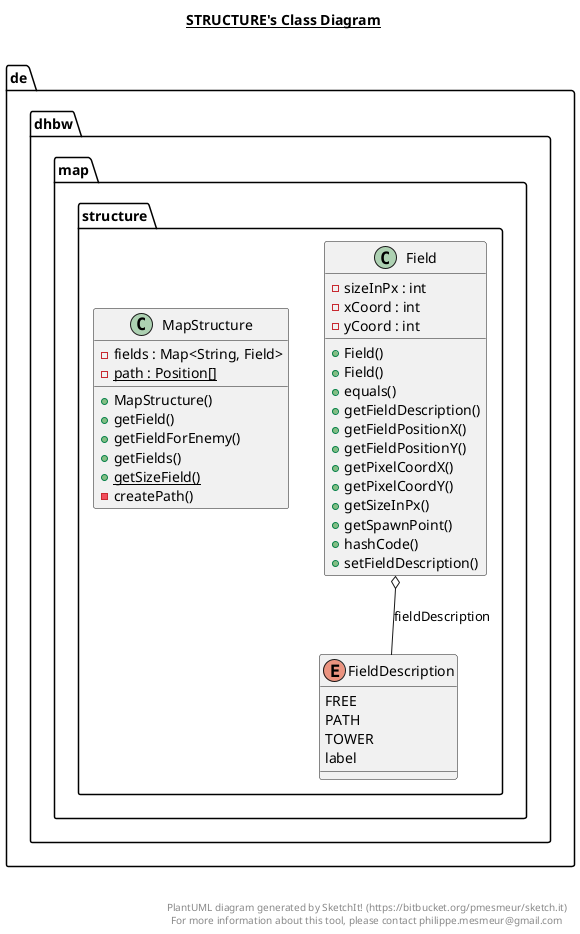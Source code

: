 @startuml

title __STRUCTURE's Class Diagram__\n

  namespace de.dhbw {
    namespace map.structure {
      class de.dhbw.map.structure.Field {
          - sizeInPx : int
          - xCoord : int
          - yCoord : int
          + Field()
          + Field()
          + equals()
          + getFieldDescription()
          + getFieldPositionX()
          + getFieldPositionY()
          + getPixelCoordX()
          + getPixelCoordY()
          + getSizeInPx()
          + getSpawnPoint()
          + hashCode()
          + setFieldDescription()
      }
    }
  }
  

  namespace de.dhbw {
    namespace map.structure {
      enum FieldDescription {
        FREE
        PATH
        TOWER
        label
      }
    }
  }
  

  namespace de.dhbw {
    namespace map.structure {
      class de.dhbw.map.structure.MapStructure {
          - fields : Map<String, Field>
          {static} - path : Position[]
          + MapStructure()
          + getField()
          + getFieldForEnemy()
          + getFields()
          {static} + getSizeField()
          - createPath()
      }
    }
  }
  

  de.dhbw.map.structure.Field o-- de.dhbw.map.structure.FieldDescription : fieldDescription


right footer


PlantUML diagram generated by SketchIt! (https://bitbucket.org/pmesmeur/sketch.it)
For more information about this tool, please contact philippe.mesmeur@gmail.com
endfooter

@enduml

